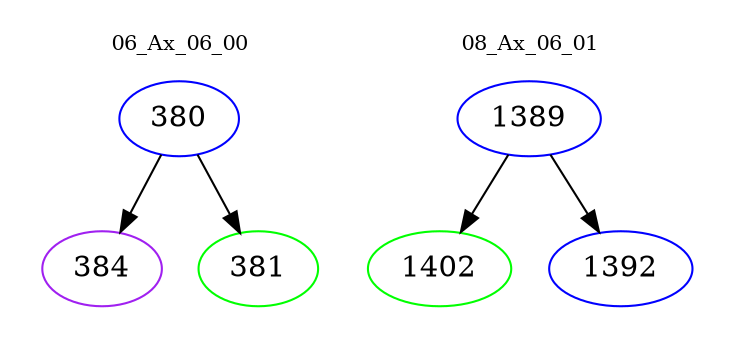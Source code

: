 digraph{
subgraph cluster_0 {
color = white
label = "06_Ax_06_00";
fontsize=10;
T0_380 [label="380", color="blue"]
T0_380 -> T0_384 [color="black"]
T0_384 [label="384", color="purple"]
T0_380 -> T0_381 [color="black"]
T0_381 [label="381", color="green"]
}
subgraph cluster_1 {
color = white
label = "08_Ax_06_01";
fontsize=10;
T1_1389 [label="1389", color="blue"]
T1_1389 -> T1_1402 [color="black"]
T1_1402 [label="1402", color="green"]
T1_1389 -> T1_1392 [color="black"]
T1_1392 [label="1392", color="blue"]
}
}

